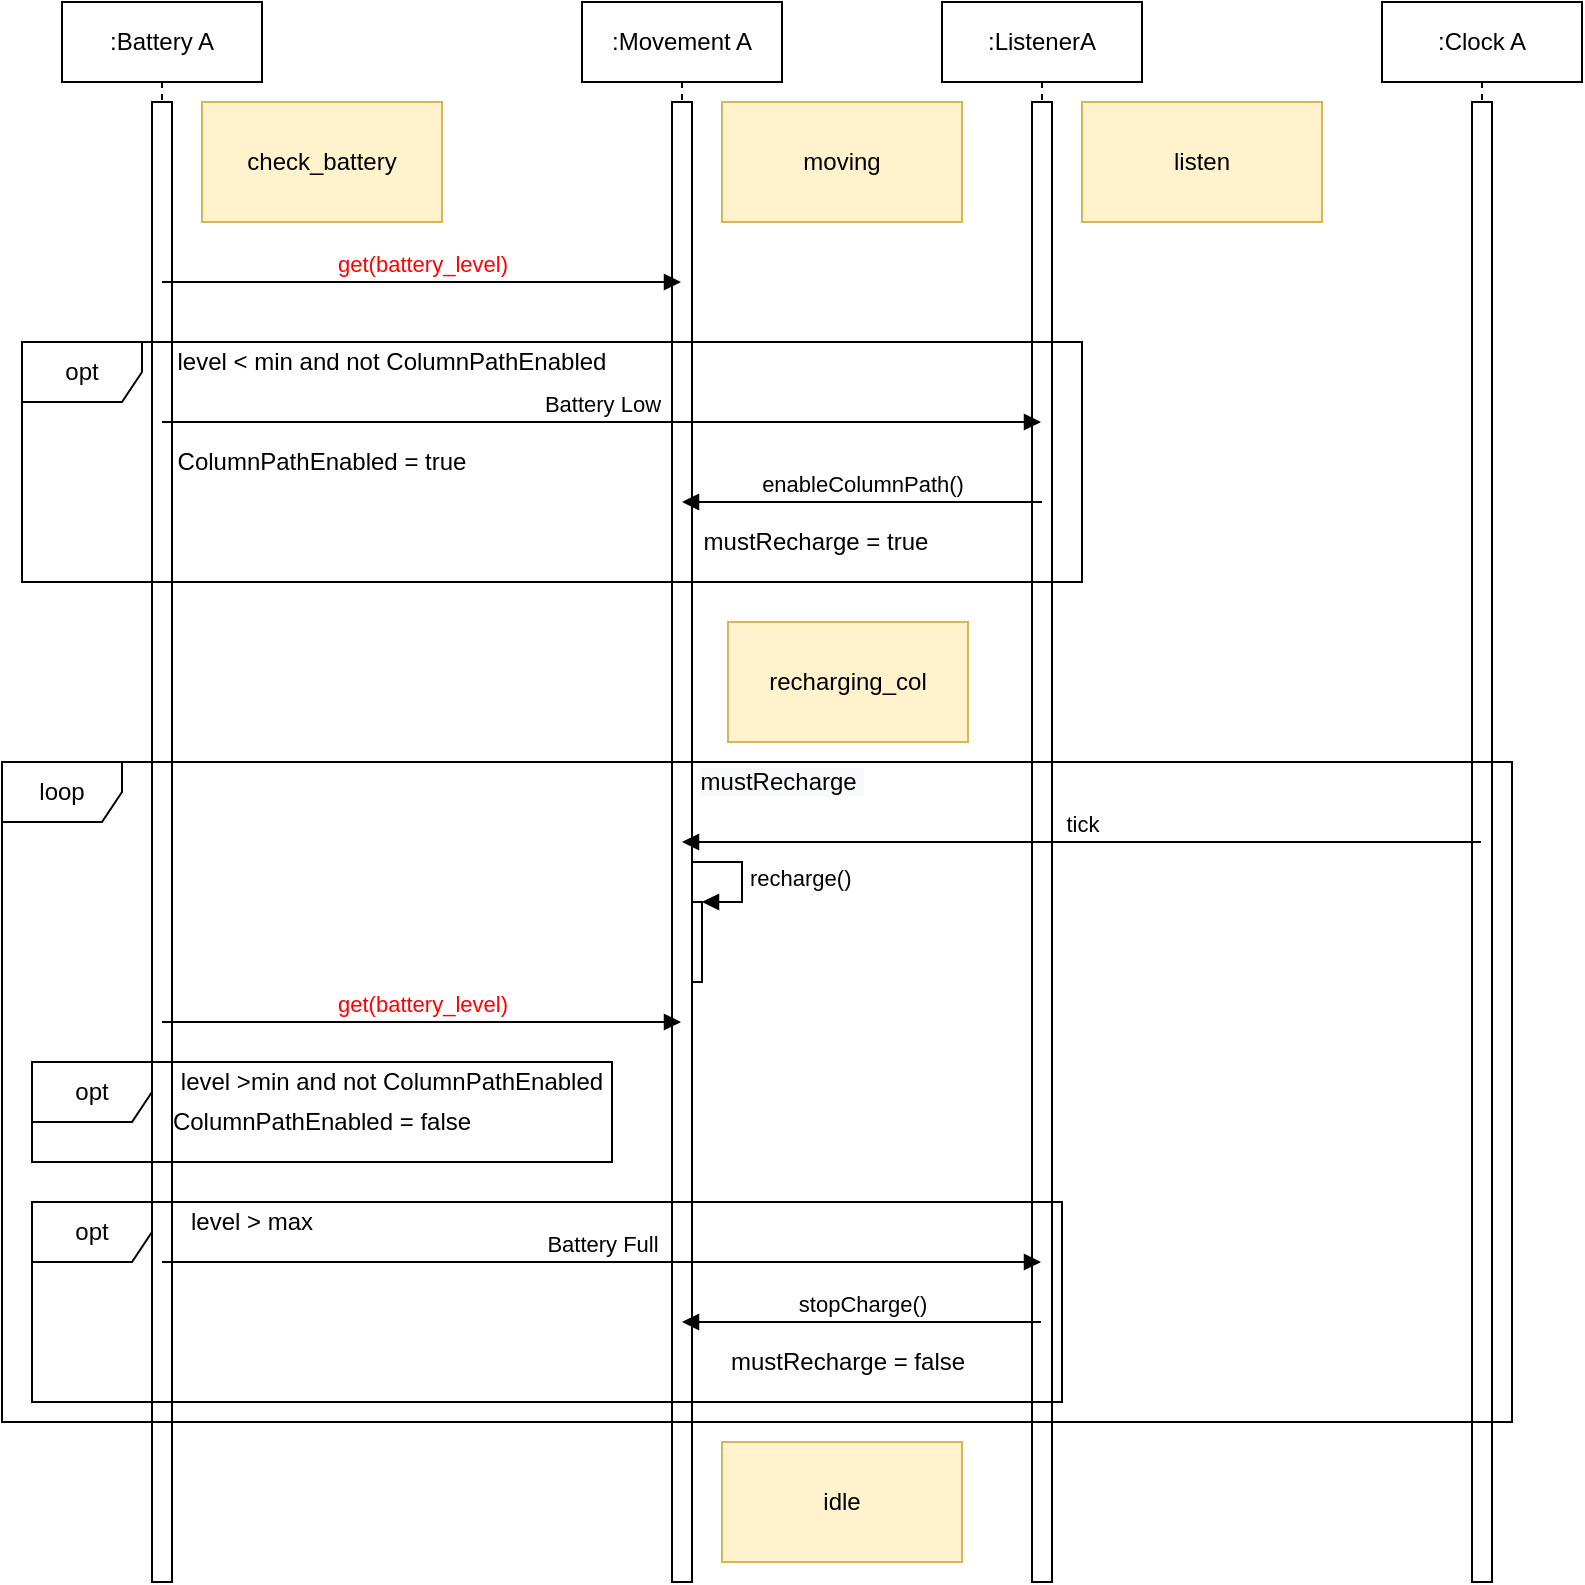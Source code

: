 <mxfile version="13.7.3" type="device"><diagram id="Nhh9HdN0G7_euiwovM5X" name="Pagina-1"><mxGraphModel dx="1422" dy="822" grid="1" gridSize="10" guides="1" tooltips="1" connect="1" arrows="1" fold="1" page="1" pageScale="1" pageWidth="827" pageHeight="1169" math="0" shadow="0"><root><mxCell id="0"/><mxCell id="1" parent="0"/><mxCell id="44UtViIUU5_CLZ-Ecuqb-1" value=":Battery A" style="shape=umlLifeline;perimeter=lifelinePerimeter;whiteSpace=wrap;html=1;container=1;collapsible=0;recursiveResize=0;outlineConnect=0;" vertex="1" parent="1"><mxGeometry x="40" y="80" width="100" height="790" as="geometry"/></mxCell><mxCell id="44UtViIUU5_CLZ-Ecuqb-34" value="" style="html=1;points=[];perimeter=orthogonalPerimeter;" vertex="1" parent="44UtViIUU5_CLZ-Ecuqb-1"><mxGeometry x="45" y="50" width="10" height="740" as="geometry"/></mxCell><mxCell id="44UtViIUU5_CLZ-Ecuqb-2" value=":Movement A" style="shape=umlLifeline;perimeter=lifelinePerimeter;whiteSpace=wrap;html=1;container=1;collapsible=0;recursiveResize=0;outlineConnect=0;" vertex="1" parent="1"><mxGeometry x="300" y="80" width="100" height="790" as="geometry"/></mxCell><mxCell id="44UtViIUU5_CLZ-Ecuqb-20" value="" style="html=1;points=[];perimeter=orthogonalPerimeter;" vertex="1" parent="44UtViIUU5_CLZ-Ecuqb-2"><mxGeometry x="50" y="450" width="10" height="40" as="geometry"/></mxCell><mxCell id="44UtViIUU5_CLZ-Ecuqb-21" value="recharge()" style="edgeStyle=orthogonalEdgeStyle;html=1;align=left;spacingLeft=2;endArrow=block;rounded=0;entryX=1;entryY=0;" edge="1" target="44UtViIUU5_CLZ-Ecuqb-20" parent="44UtViIUU5_CLZ-Ecuqb-2"><mxGeometry relative="1" as="geometry"><mxPoint x="55" y="430" as="sourcePoint"/><Array as="points"><mxPoint x="80" y="430"/></Array></mxGeometry></mxCell><mxCell id="44UtViIUU5_CLZ-Ecuqb-35" value="" style="html=1;points=[];perimeter=orthogonalPerimeter;" vertex="1" parent="44UtViIUU5_CLZ-Ecuqb-2"><mxGeometry x="45" y="50" width="10" height="740" as="geometry"/></mxCell><mxCell id="44UtViIUU5_CLZ-Ecuqb-3" value=":ListenerA" style="shape=umlLifeline;perimeter=lifelinePerimeter;whiteSpace=wrap;html=1;container=1;collapsible=0;recursiveResize=0;outlineConnect=0;" vertex="1" parent="1"><mxGeometry x="480" y="80" width="100" height="790" as="geometry"/></mxCell><mxCell id="44UtViIUU5_CLZ-Ecuqb-36" value="" style="html=1;points=[];perimeter=orthogonalPerimeter;" vertex="1" parent="44UtViIUU5_CLZ-Ecuqb-3"><mxGeometry x="45" y="50" width="10" height="740" as="geometry"/></mxCell><mxCell id="44UtViIUU5_CLZ-Ecuqb-4" value=":Clock A" style="shape=umlLifeline;perimeter=lifelinePerimeter;whiteSpace=wrap;html=1;container=1;collapsible=0;recursiveResize=0;outlineConnect=0;" vertex="1" parent="1"><mxGeometry x="700" y="80" width="100" height="790" as="geometry"/></mxCell><mxCell id="44UtViIUU5_CLZ-Ecuqb-37" value="" style="html=1;points=[];perimeter=orthogonalPerimeter;" vertex="1" parent="44UtViIUU5_CLZ-Ecuqb-4"><mxGeometry x="45" y="50" width="10" height="740" as="geometry"/></mxCell><mxCell id="44UtViIUU5_CLZ-Ecuqb-5" value="moving" style="rounded=0;whiteSpace=wrap;html=1;fillColor=#fff2cc;strokeColor=#d6b656;" vertex="1" parent="1"><mxGeometry x="370" y="130" width="120" height="60" as="geometry"/></mxCell><mxCell id="44UtViIUU5_CLZ-Ecuqb-6" value="check_battery" style="rounded=0;whiteSpace=wrap;html=1;fillColor=#fff2cc;strokeColor=#d6b656;" vertex="1" parent="1"><mxGeometry x="110" y="130" width="120" height="60" as="geometry"/></mxCell><mxCell id="44UtViIUU5_CLZ-Ecuqb-7" value="listen" style="rounded=0;whiteSpace=wrap;html=1;fillColor=#fff2cc;strokeColor=#d6b656;" vertex="1" parent="1"><mxGeometry x="550" y="130" width="120" height="60" as="geometry"/></mxCell><mxCell id="44UtViIUU5_CLZ-Ecuqb-8" value="&lt;font color=&quot;#ff0000&quot;&gt;get(battery_level)&lt;/font&gt;" style="html=1;verticalAlign=bottom;endArrow=block;" edge="1" parent="1" source="44UtViIUU5_CLZ-Ecuqb-1" target="44UtViIUU5_CLZ-Ecuqb-2"><mxGeometry width="80" relative="1" as="geometry"><mxPoint x="160" y="280" as="sourcePoint"/><mxPoint x="240" y="280" as="targetPoint"/><Array as="points"><mxPoint x="300" y="220"/></Array></mxGeometry></mxCell><mxCell id="44UtViIUU5_CLZ-Ecuqb-9" value="level &amp;lt; min and not ColumnPathEnabled" style="text;html=1;strokeColor=none;fillColor=none;align=center;verticalAlign=middle;whiteSpace=wrap;rounded=0;" vertex="1" parent="1"><mxGeometry x="50" y="250" width="310" height="20" as="geometry"/></mxCell><mxCell id="44UtViIUU5_CLZ-Ecuqb-10" value="enableColumnPath()" style="html=1;verticalAlign=bottom;endArrow=block;" edge="1" parent="1" source="44UtViIUU5_CLZ-Ecuqb-3" target="44UtViIUU5_CLZ-Ecuqb-2"><mxGeometry width="80" relative="1" as="geometry"><mxPoint x="200" y="370" as="sourcePoint"/><mxPoint x="280" y="370" as="targetPoint"/><Array as="points"><mxPoint x="530" y="330"/></Array></mxGeometry></mxCell><mxCell id="44UtViIUU5_CLZ-Ecuqb-11" value="Battery Low" style="html=1;verticalAlign=bottom;endArrow=block;" edge="1" parent="1" source="44UtViIUU5_CLZ-Ecuqb-1" target="44UtViIUU5_CLZ-Ecuqb-3"><mxGeometry width="80" relative="1" as="geometry"><mxPoint x="180" y="460" as="sourcePoint"/><mxPoint x="260" y="460" as="targetPoint"/><Array as="points"><mxPoint x="440" y="290"/></Array></mxGeometry></mxCell><mxCell id="44UtViIUU5_CLZ-Ecuqb-12" value="ColumnPathEnabled = true" style="text;html=1;strokeColor=none;fillColor=none;align=center;verticalAlign=middle;whiteSpace=wrap;rounded=0;" vertex="1" parent="1"><mxGeometry x="90" y="300" width="160" height="20" as="geometry"/></mxCell><mxCell id="44UtViIUU5_CLZ-Ecuqb-13" value="level &amp;gt;min and not ColumnPathEnabled" style="text;html=1;strokeColor=none;fillColor=none;align=center;verticalAlign=middle;whiteSpace=wrap;rounded=0;" vertex="1" parent="1"><mxGeometry x="50" y="610" width="310" height="20" as="geometry"/></mxCell><mxCell id="44UtViIUU5_CLZ-Ecuqb-14" value="ColumnPathEnabled = false" style="text;html=1;strokeColor=none;fillColor=none;align=center;verticalAlign=middle;whiteSpace=wrap;rounded=0;" vertex="1" parent="1"><mxGeometry x="90" y="630" width="160" height="20" as="geometry"/></mxCell><mxCell id="44UtViIUU5_CLZ-Ecuqb-15" value="level &amp;gt; max" style="text;html=1;strokeColor=none;fillColor=none;align=center;verticalAlign=middle;whiteSpace=wrap;rounded=0;" vertex="1" parent="1"><mxGeometry x="90" y="680" width="90" height="20" as="geometry"/></mxCell><mxCell id="44UtViIUU5_CLZ-Ecuqb-16" value="recharging_col" style="rounded=0;whiteSpace=wrap;html=1;fillColor=#fff2cc;strokeColor=#d6b656;" vertex="1" parent="1"><mxGeometry x="373" y="390" width="120" height="60" as="geometry"/></mxCell><mxCell id="44UtViIUU5_CLZ-Ecuqb-17" value="tick" style="html=1;verticalAlign=bottom;endArrow=block;" edge="1" parent="1" source="44UtViIUU5_CLZ-Ecuqb-4" target="44UtViIUU5_CLZ-Ecuqb-2"><mxGeometry width="80" relative="1" as="geometry"><mxPoint x="210" y="590" as="sourcePoint"/><mxPoint x="290" y="590" as="targetPoint"/><Array as="points"><mxPoint x="630" y="500"/></Array></mxGeometry></mxCell><mxCell id="44UtViIUU5_CLZ-Ecuqb-22" value="&lt;font color=&quot;#ff0000&quot;&gt;get(battery_level)&lt;/font&gt;" style="html=1;verticalAlign=bottom;endArrow=block;" edge="1" parent="1" source="44UtViIUU5_CLZ-Ecuqb-1" target="44UtViIUU5_CLZ-Ecuqb-2"><mxGeometry width="80" relative="1" as="geometry"><mxPoint x="99.5" y="230" as="sourcePoint"/><mxPoint x="359.5" y="230" as="targetPoint"/><Array as="points"><mxPoint x="290" y="590"/></Array></mxGeometry></mxCell><mxCell id="44UtViIUU5_CLZ-Ecuqb-23" value="mustRecharge = true" style="text;html=1;strokeColor=none;fillColor=none;align=center;verticalAlign=middle;whiteSpace=wrap;rounded=0;" vertex="1" parent="1"><mxGeometry x="344" y="340" width="146" height="20" as="geometry"/></mxCell><mxCell id="44UtViIUU5_CLZ-Ecuqb-25" value="mustRecharge = false" style="text;html=1;strokeColor=none;fillColor=none;align=center;verticalAlign=middle;whiteSpace=wrap;rounded=0;" vertex="1" parent="1"><mxGeometry x="360" y="750" width="146" height="20" as="geometry"/></mxCell><mxCell id="44UtViIUU5_CLZ-Ecuqb-26" value="&#10;&#10;&lt;span style=&quot;color: rgb(0, 0, 0); font-family: helvetica; font-size: 12px; font-style: normal; font-weight: 400; letter-spacing: normal; text-align: center; text-indent: 0px; text-transform: none; word-spacing: 0px; background-color: rgb(248, 249, 250); display: inline; float: none;&quot;&gt;mustRecharge&lt;span&gt;&amp;nbsp;&lt;/span&gt;&lt;/span&gt;&#10;&#10;" style="text;html=1;strokeColor=none;fillColor=none;align=center;verticalAlign=middle;whiteSpace=wrap;rounded=0;" vertex="1" parent="1"><mxGeometry x="350" y="460" width="100" height="20" as="geometry"/></mxCell><mxCell id="44UtViIUU5_CLZ-Ecuqb-27" value="Battery Full" style="html=1;verticalAlign=bottom;endArrow=block;" edge="1" parent="1" source="44UtViIUU5_CLZ-Ecuqb-1" target="44UtViIUU5_CLZ-Ecuqb-3"><mxGeometry width="80" relative="1" as="geometry"><mxPoint x="99.5" y="300" as="sourcePoint"/><mxPoint x="539.5" y="300" as="targetPoint"/><Array as="points"><mxPoint x="400" y="710"/></Array></mxGeometry></mxCell><mxCell id="44UtViIUU5_CLZ-Ecuqb-28" value="stopCharge()" style="html=1;verticalAlign=bottom;endArrow=block;" edge="1" parent="1" source="44UtViIUU5_CLZ-Ecuqb-3" target="44UtViIUU5_CLZ-Ecuqb-2"><mxGeometry width="80" relative="1" as="geometry"><mxPoint x="410" y="640" as="sourcePoint"/><mxPoint x="490" y="640" as="targetPoint"/><Array as="points"><mxPoint x="480" y="740"/></Array></mxGeometry></mxCell><mxCell id="44UtViIUU5_CLZ-Ecuqb-29" value="opt" style="shape=umlFrame;whiteSpace=wrap;html=1;" vertex="1" parent="1"><mxGeometry x="20" y="250" width="530" height="120" as="geometry"/></mxCell><mxCell id="44UtViIUU5_CLZ-Ecuqb-30" value="opt" style="shape=umlFrame;whiteSpace=wrap;html=1;" vertex="1" parent="1"><mxGeometry x="25" y="610" width="290" height="50" as="geometry"/></mxCell><mxCell id="44UtViIUU5_CLZ-Ecuqb-32" value="opt" style="shape=umlFrame;whiteSpace=wrap;html=1;" vertex="1" parent="1"><mxGeometry x="25" y="680" width="515" height="100" as="geometry"/></mxCell><mxCell id="44UtViIUU5_CLZ-Ecuqb-33" value="loop" style="shape=umlFrame;whiteSpace=wrap;html=1;" vertex="1" parent="1"><mxGeometry x="10" y="460" width="755" height="330" as="geometry"/></mxCell><mxCell id="44UtViIUU5_CLZ-Ecuqb-39" value="idle" style="rounded=0;whiteSpace=wrap;html=1;fillColor=#fff2cc;strokeColor=#d6b656;" vertex="1" parent="1"><mxGeometry x="370" y="800" width="120" height="60" as="geometry"/></mxCell></root></mxGraphModel></diagram></mxfile>